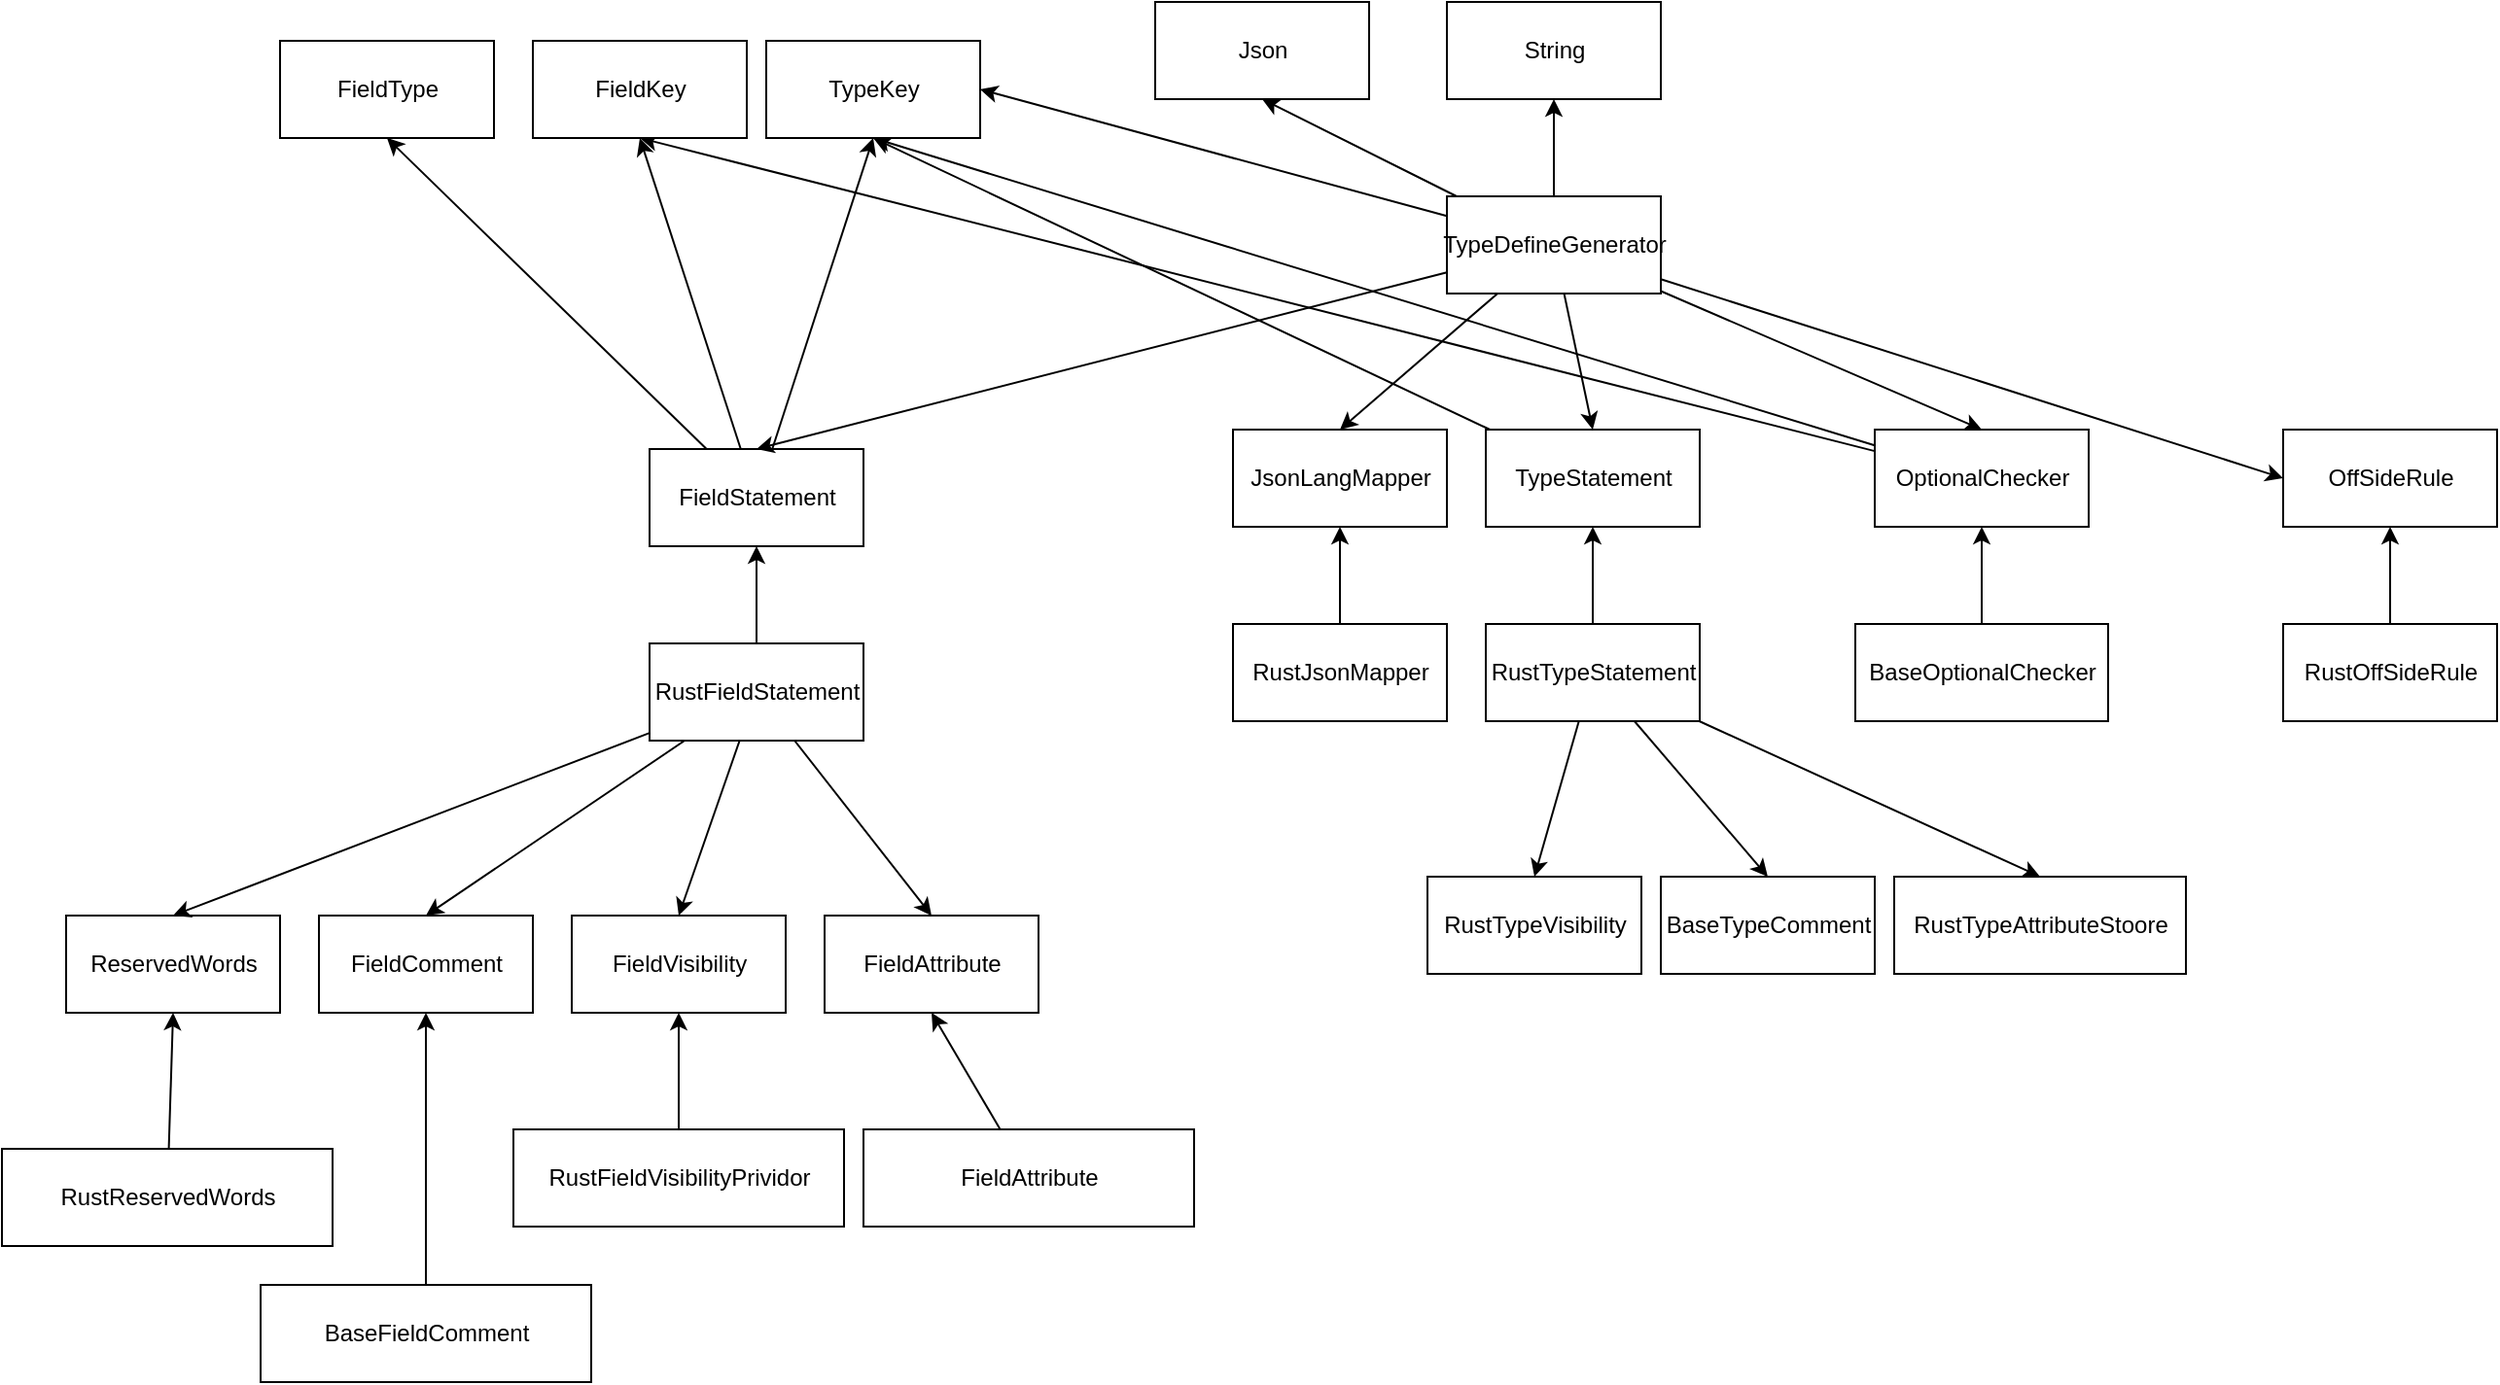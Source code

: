 <mxfile>
    <diagram id="KFrlGRgYa5cEv-i7NDKz" name="Page-1">
        <mxGraphModel dx="2236" dy="2151" grid="1" gridSize="10" guides="1" tooltips="1" connect="1" arrows="1" fold="1" page="1" pageScale="1" pageWidth="827" pageHeight="1169" math="0" shadow="0">
            <root>
                <mxCell id="0"/>
                <mxCell id="1" parent="0"/>
                <mxCell id="66" style="edgeStyle=none;html=1;entryX=0.5;entryY=1;entryDx=0;entryDy=0;" edge="1" parent="1" source="2" target="63">
                    <mxGeometry relative="1" as="geometry"/>
                </mxCell>
                <mxCell id="67" style="edgeStyle=none;html=1;entryX=0.5;entryY=1;entryDx=0;entryDy=0;" edge="1" parent="1" source="2" target="61">
                    <mxGeometry relative="1" as="geometry"/>
                </mxCell>
                <mxCell id="68" style="edgeStyle=none;html=1;entryX=0.5;entryY=1;entryDx=0;entryDy=0;" edge="1" parent="1" source="2" target="62">
                    <mxGeometry relative="1" as="geometry"/>
                </mxCell>
                <mxCell id="2" value="FieldStatement" style="html=1;" vertex="1" parent="1">
                    <mxGeometry x="-250" y="-40" width="110" height="50" as="geometry"/>
                </mxCell>
                <mxCell id="3" value="FieldAttribute" style="html=1;" vertex="1" parent="1">
                    <mxGeometry x="-160" y="200" width="110" height="50" as="geometry"/>
                </mxCell>
                <mxCell id="4" value="FieldComment" style="html=1;" vertex="1" parent="1">
                    <mxGeometry x="-420" y="200" width="110" height="50" as="geometry"/>
                </mxCell>
                <mxCell id="5" value="FieldVisibility" style="html=1;" vertex="1" parent="1">
                    <mxGeometry x="-290" y="200" width="110" height="50" as="geometry"/>
                </mxCell>
                <mxCell id="6" value="OffSideRule" style="html=1;" vertex="1" parent="1">
                    <mxGeometry x="590" y="-50" width="110" height="50" as="geometry"/>
                </mxCell>
                <mxCell id="7" value="JsonLangMapper" style="html=1;" vertex="1" parent="1">
                    <mxGeometry x="50" y="-50" width="110" height="50" as="geometry"/>
                </mxCell>
                <mxCell id="8" value="ReservedWords" style="html=1;" vertex="1" parent="1">
                    <mxGeometry x="-550" y="200" width="110" height="50" as="geometry"/>
                </mxCell>
                <mxCell id="71" style="edgeStyle=none;html=1;entryX=0.5;entryY=1;entryDx=0;entryDy=0;" edge="1" parent="1" source="9" target="63">
                    <mxGeometry relative="1" as="geometry"/>
                </mxCell>
                <mxCell id="9" value="TypeStatement" style="html=1;" vertex="1" parent="1">
                    <mxGeometry x="180" y="-50" width="110" height="50" as="geometry"/>
                </mxCell>
                <mxCell id="10" value="RustTypeAttributeStoore" style="html=1;" vertex="1" parent="1">
                    <mxGeometry x="390" y="180" width="150" height="50" as="geometry"/>
                </mxCell>
                <mxCell id="11" value="BaseTypeComment" style="html=1;" vertex="1" parent="1">
                    <mxGeometry x="270" y="180" width="110" height="50" as="geometry"/>
                </mxCell>
                <mxCell id="14" style="edgeStyle=none;html=1;entryX=0.5;entryY=0;entryDx=0;entryDy=0;" edge="1" parent="1" source="12" target="7">
                    <mxGeometry relative="1" as="geometry"/>
                </mxCell>
                <mxCell id="15" style="edgeStyle=none;html=1;entryX=0.5;entryY=0;entryDx=0;entryDy=0;" edge="1" parent="1" source="12" target="9">
                    <mxGeometry relative="1" as="geometry"/>
                </mxCell>
                <mxCell id="18" style="edgeStyle=none;html=1;entryX=0.5;entryY=0;entryDx=0;entryDy=0;" edge="1" parent="1" source="12" target="16">
                    <mxGeometry relative="1" as="geometry"/>
                </mxCell>
                <mxCell id="23" style="edgeStyle=none;html=1;entryX=0.5;entryY=0;entryDx=0;entryDy=0;" edge="1" parent="1" source="12" target="2">
                    <mxGeometry relative="1" as="geometry"/>
                </mxCell>
                <mxCell id="25" style="edgeStyle=none;html=1;entryX=0;entryY=0.5;entryDx=0;entryDy=0;" edge="1" parent="1" source="12" target="6">
                    <mxGeometry relative="1" as="geometry"/>
                </mxCell>
                <mxCell id="58" style="edgeStyle=none;html=1;entryX=0.5;entryY=1;entryDx=0;entryDy=0;" edge="1" parent="1" source="12" target="57">
                    <mxGeometry relative="1" as="geometry"/>
                </mxCell>
                <mxCell id="60" style="edgeStyle=none;html=1;entryX=0.5;entryY=1;entryDx=0;entryDy=0;" edge="1" parent="1" source="12" target="59">
                    <mxGeometry relative="1" as="geometry"/>
                </mxCell>
                <mxCell id="72" style="edgeStyle=none;html=1;entryX=1;entryY=0.5;entryDx=0;entryDy=0;" edge="1" parent="1" source="12" target="63">
                    <mxGeometry relative="1" as="geometry"/>
                </mxCell>
                <mxCell id="12" value="TypeDefineGenerator" style="html=1;" vertex="1" parent="1">
                    <mxGeometry x="160" y="-170" width="110" height="50" as="geometry"/>
                </mxCell>
                <mxCell id="69" style="edgeStyle=none;html=1;entryX=0.5;entryY=1;entryDx=0;entryDy=0;" edge="1" parent="1" source="16" target="63">
                    <mxGeometry relative="1" as="geometry"/>
                </mxCell>
                <mxCell id="70" style="edgeStyle=none;html=1;entryX=0.5;entryY=1;entryDx=0;entryDy=0;" edge="1" parent="1" source="16" target="61">
                    <mxGeometry relative="1" as="geometry"/>
                </mxCell>
                <mxCell id="16" value="OptionalChecker" style="html=1;" vertex="1" parent="1">
                    <mxGeometry x="380" y="-50" width="110" height="50" as="geometry"/>
                </mxCell>
                <mxCell id="27" style="edgeStyle=none;html=1;entryX=0.5;entryY=1;entryDx=0;entryDy=0;" edge="1" parent="1" source="26" target="2">
                    <mxGeometry relative="1" as="geometry"/>
                </mxCell>
                <mxCell id="30" style="edgeStyle=none;html=1;entryX=0.5;entryY=0;entryDx=0;entryDy=0;" edge="1" parent="1" source="26" target="5">
                    <mxGeometry relative="1" as="geometry"/>
                </mxCell>
                <mxCell id="35" style="edgeStyle=none;html=1;entryX=0.5;entryY=0;entryDx=0;entryDy=0;" edge="1" parent="1" source="26" target="3">
                    <mxGeometry relative="1" as="geometry"/>
                </mxCell>
                <mxCell id="36" style="edgeStyle=none;html=1;entryX=0.5;entryY=0;entryDx=0;entryDy=0;" edge="1" parent="1" source="26" target="4">
                    <mxGeometry relative="1" as="geometry"/>
                </mxCell>
                <mxCell id="37" style="edgeStyle=none;html=1;entryX=0.5;entryY=0;entryDx=0;entryDy=0;" edge="1" parent="1" source="26" target="8">
                    <mxGeometry relative="1" as="geometry"/>
                </mxCell>
                <mxCell id="26" value="RustFieldStatement" style="html=1;" vertex="1" parent="1">
                    <mxGeometry x="-250" y="60" width="110" height="50" as="geometry"/>
                </mxCell>
                <mxCell id="29" style="edgeStyle=none;html=1;entryX=0.5;entryY=1;entryDx=0;entryDy=0;" edge="1" parent="1" source="28" target="5">
                    <mxGeometry relative="1" as="geometry"/>
                </mxCell>
                <mxCell id="28" value="RustFieldVisibilityPrividor" style="html=1;" vertex="1" parent="1">
                    <mxGeometry x="-320" y="310" width="170" height="50" as="geometry"/>
                </mxCell>
                <mxCell id="32" style="edgeStyle=none;html=1;entryX=0.5;entryY=1;entryDx=0;entryDy=0;" edge="1" parent="1" source="31" target="9">
                    <mxGeometry relative="1" as="geometry"/>
                </mxCell>
                <mxCell id="34" style="edgeStyle=none;html=1;entryX=0.5;entryY=0;entryDx=0;entryDy=0;" edge="1" parent="1" source="31" target="11">
                    <mxGeometry relative="1" as="geometry"/>
                </mxCell>
                <mxCell id="39" style="edgeStyle=none;html=1;entryX=0.5;entryY=0;entryDx=0;entryDy=0;" edge="1" parent="1" source="31" target="38">
                    <mxGeometry relative="1" as="geometry"/>
                </mxCell>
                <mxCell id="40" style="edgeStyle=none;html=1;entryX=0.5;entryY=0;entryDx=0;entryDy=0;" edge="1" parent="1" source="31" target="10">
                    <mxGeometry relative="1" as="geometry"/>
                </mxCell>
                <mxCell id="31" value="RustTypeStatement" style="html=1;" vertex="1" parent="1">
                    <mxGeometry x="180" y="50" width="110" height="50" as="geometry"/>
                </mxCell>
                <mxCell id="38" value="RustTypeVisibility" style="html=1;" vertex="1" parent="1">
                    <mxGeometry x="150" y="180" width="110" height="50" as="geometry"/>
                </mxCell>
                <mxCell id="43" style="edgeStyle=none;html=1;entryX=0.5;entryY=1;entryDx=0;entryDy=0;" edge="1" parent="1" source="41" target="6">
                    <mxGeometry relative="1" as="geometry"/>
                </mxCell>
                <mxCell id="41" value="RustOffSideRule" style="html=1;" vertex="1" parent="1">
                    <mxGeometry x="590" y="50" width="110" height="50" as="geometry"/>
                </mxCell>
                <mxCell id="45" style="edgeStyle=none;html=1;entryX=0.5;entryY=1;entryDx=0;entryDy=0;" edge="1" parent="1" source="44" target="16">
                    <mxGeometry relative="1" as="geometry"/>
                </mxCell>
                <mxCell id="44" value="BaseOptionalChecker" style="html=1;" vertex="1" parent="1">
                    <mxGeometry x="370" y="50" width="130" height="50" as="geometry"/>
                </mxCell>
                <mxCell id="48" style="edgeStyle=none;html=1;entryX=0.5;entryY=1;entryDx=0;entryDy=0;" edge="1" parent="1" source="46" target="7">
                    <mxGeometry relative="1" as="geometry"/>
                </mxCell>
                <mxCell id="46" value="RustJsonMapper" style="html=1;" vertex="1" parent="1">
                    <mxGeometry x="50" y="50" width="110" height="50" as="geometry"/>
                </mxCell>
                <mxCell id="51" style="edgeStyle=none;html=1;entryX=0.5;entryY=1;entryDx=0;entryDy=0;" edge="1" parent="1" source="50" target="4">
                    <mxGeometry relative="1" as="geometry"/>
                </mxCell>
                <mxCell id="50" value="BaseFieldComment" style="html=1;" vertex="1" parent="1">
                    <mxGeometry x="-450" y="390" width="170" height="50" as="geometry"/>
                </mxCell>
                <mxCell id="53" style="edgeStyle=none;html=1;entryX=0.5;entryY=1;entryDx=0;entryDy=0;" edge="1" parent="1" source="52" target="8">
                    <mxGeometry relative="1" as="geometry"/>
                </mxCell>
                <mxCell id="52" value="RustReservedWords" style="html=1;" vertex="1" parent="1">
                    <mxGeometry x="-583" y="320" width="170" height="50" as="geometry"/>
                </mxCell>
                <mxCell id="55" style="edgeStyle=none;html=1;entryX=0.5;entryY=1;entryDx=0;entryDy=0;" edge="1" parent="1" source="54" target="3">
                    <mxGeometry relative="1" as="geometry"/>
                </mxCell>
                <mxCell id="54" value="FieldAttribute" style="html=1;" vertex="1" parent="1">
                    <mxGeometry x="-140" y="310" width="170" height="50" as="geometry"/>
                </mxCell>
                <mxCell id="57" value="String" style="html=1;" vertex="1" parent="1">
                    <mxGeometry x="160" y="-270" width="110" height="50" as="geometry"/>
                </mxCell>
                <mxCell id="59" value="Json" style="html=1;" vertex="1" parent="1">
                    <mxGeometry x="10" y="-270" width="110" height="50" as="geometry"/>
                </mxCell>
                <mxCell id="61" value="FieldKey" style="html=1;" vertex="1" parent="1">
                    <mxGeometry x="-310" y="-250" width="110" height="50" as="geometry"/>
                </mxCell>
                <mxCell id="62" value="FieldType" style="html=1;" vertex="1" parent="1">
                    <mxGeometry x="-440" y="-250" width="110" height="50" as="geometry"/>
                </mxCell>
                <mxCell id="63" value="TypeKey" style="html=1;" vertex="1" parent="1">
                    <mxGeometry x="-190" y="-250" width="110" height="50" as="geometry"/>
                </mxCell>
            </root>
        </mxGraphModel>
    </diagram>
</mxfile>
